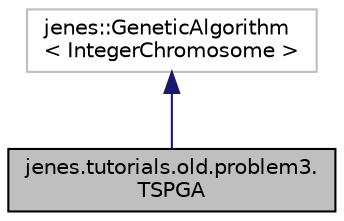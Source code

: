digraph "jenes.tutorials.old.problem3.TSPGA"
{
  edge [fontname="Helvetica",fontsize="10",labelfontname="Helvetica",labelfontsize="10"];
  node [fontname="Helvetica",fontsize="10",shape=record];
  Node1 [label="jenes.tutorials.old.problem3.\lTSPGA",height=0.2,width=0.4,color="black", fillcolor="grey75", style="filled" fontcolor="black"];
  Node2 -> Node1 [dir="back",color="midnightblue",fontsize="10",style="solid",fontname="Helvetica"];
  Node2 [label="jenes::GeneticAlgorithm\l\< IntegerChromosome \>",height=0.2,width=0.4,color="grey75", fillcolor="white", style="filled"];
}
